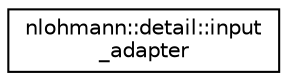 digraph "Graphical Class Hierarchy"
{
  edge [fontname="Helvetica",fontsize="10",labelfontname="Helvetica",labelfontsize="10"];
  node [fontname="Helvetica",fontsize="10",shape=record];
  rankdir="LR";
  Node1 [label="nlohmann::detail::input\l_adapter",height=0.2,width=0.4,color="black", fillcolor="white", style="filled",URL="$classnlohmann_1_1detail_1_1input__adapter.html"];
}
